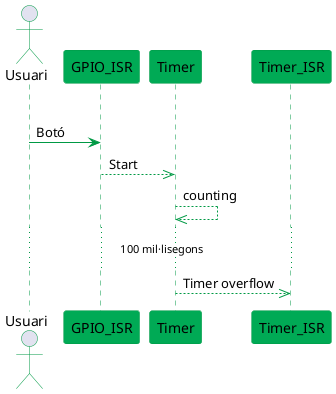 ' Debounce example activity diagram 

@startuml

skinparam sequence {
ArrowColor #009944
ActorBorderColor #009944
LifeLineBorderColor #009944
LifeLineBackgroundColor #00AA55
ParticipantBorderColor #009944
ParticipantBackgroundColor #00AA55
}

actor Usuari order 1
participant GPIO_ISR order 2
participant Timer order 3
participant Timer_ISR order 4
|||
Usuari -> GPIO_ISR: Botó
GPIO_ISR  -->> Timer: Start
Timer -->> Timer: counting
... 100 mil·lisegons...
Timer -->> Timer_ISR: Timer overflow

@enduml
